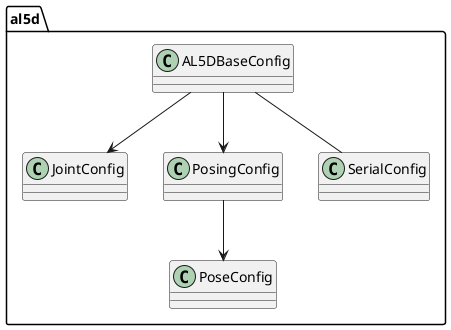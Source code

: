@startuml

namespace al5d {
    AL5DBaseConfig --> JointConfig
    PosingConfig --> PoseConfig
    AL5DBaseConfig --> PosingConfig
    AL5DBaseConfig -- SerialConfig
}

@enduml
